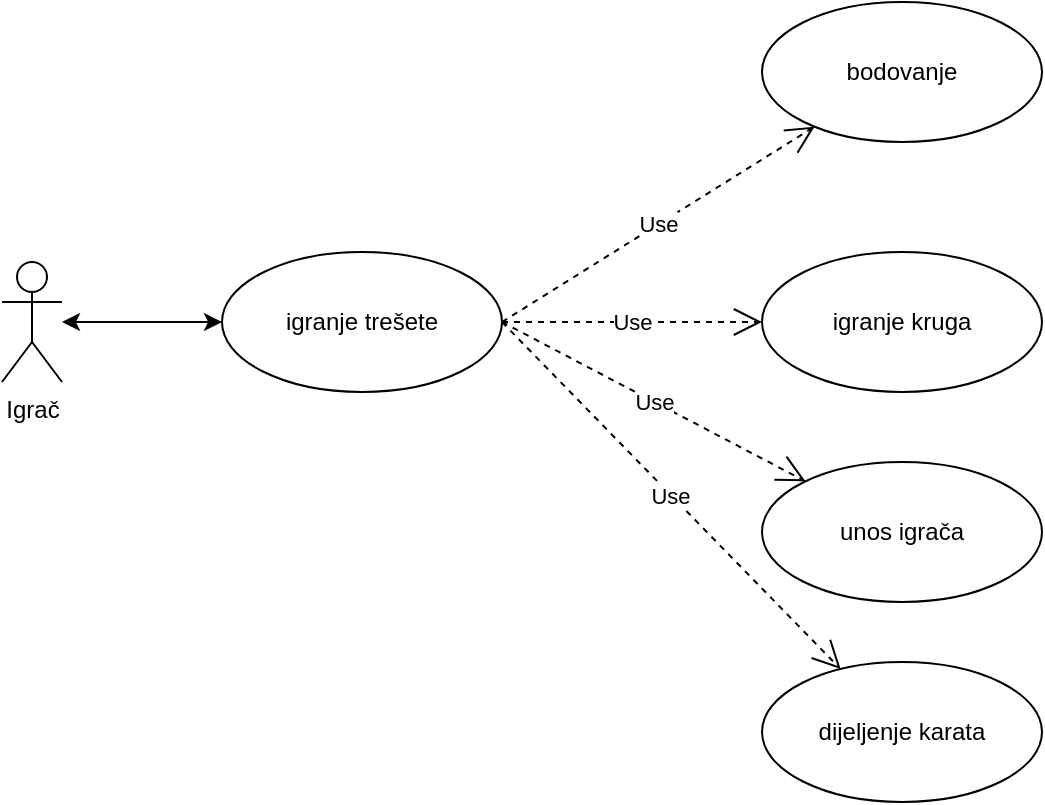<mxfile version="14.1.8" type="github" pages="3">
  <diagram id="0Fst5V195PZcNs_4YtCk" name="UseCase: igranje tresete">
    <mxGraphModel dx="1550" dy="888" grid="1" gridSize="10" guides="1" tooltips="1" connect="1" arrows="1" fold="1" page="1" pageScale="1" pageWidth="850" pageHeight="1100" math="0" shadow="0">
      <root>
        <mxCell id="0" />
        <mxCell id="1" parent="0" />
        <mxCell id="MjSA2ZEEbugR-J2bg2_--2" value="Igrač" style="shape=umlActor;verticalLabelPosition=bottom;verticalAlign=top;html=1;" parent="1" vertex="1">
          <mxGeometry x="80" y="210" width="30" height="60" as="geometry" />
        </mxCell>
        <mxCell id="MjSA2ZEEbugR-J2bg2_--4" value="igranje trešete" style="ellipse;whiteSpace=wrap;html=1;" parent="1" vertex="1">
          <mxGeometry x="190" y="205" width="140" height="70" as="geometry" />
        </mxCell>
        <mxCell id="MjSA2ZEEbugR-J2bg2_--5" value="" style="endArrow=classic;startArrow=classic;html=1;" parent="1" source="MjSA2ZEEbugR-J2bg2_--2" target="MjSA2ZEEbugR-J2bg2_--4" edge="1">
          <mxGeometry width="50" height="50" relative="1" as="geometry">
            <mxPoint x="250" y="470" as="sourcePoint" />
            <mxPoint x="300" y="420" as="targetPoint" />
          </mxGeometry>
        </mxCell>
        <mxCell id="MjSA2ZEEbugR-J2bg2_--6" value="bodovanje" style="ellipse;whiteSpace=wrap;html=1;" parent="1" vertex="1">
          <mxGeometry x="460" y="80" width="140" height="70" as="geometry" />
        </mxCell>
        <mxCell id="MjSA2ZEEbugR-J2bg2_--7" value="igranje kruga" style="ellipse;whiteSpace=wrap;html=1;" parent="1" vertex="1">
          <mxGeometry x="460" y="205" width="140" height="70" as="geometry" />
        </mxCell>
        <mxCell id="MjSA2ZEEbugR-J2bg2_--8" value="unos igrača" style="ellipse;whiteSpace=wrap;html=1;" parent="1" vertex="1">
          <mxGeometry x="460" y="310" width="140" height="70" as="geometry" />
        </mxCell>
        <mxCell id="MjSA2ZEEbugR-J2bg2_--9" value="dijeljenje karata" style="ellipse;whiteSpace=wrap;html=1;" parent="1" vertex="1">
          <mxGeometry x="460" y="410" width="140" height="70" as="geometry" />
        </mxCell>
        <mxCell id="MjSA2ZEEbugR-J2bg2_--10" value="Use" style="endArrow=open;endSize=12;dashed=1;html=1;exitX=1;exitY=0.5;exitDx=0;exitDy=0;" parent="1" source="MjSA2ZEEbugR-J2bg2_--4" target="MjSA2ZEEbugR-J2bg2_--6" edge="1">
          <mxGeometry width="160" relative="1" as="geometry">
            <mxPoint x="280" y="380" as="sourcePoint" />
            <mxPoint x="440" y="380" as="targetPoint" />
          </mxGeometry>
        </mxCell>
        <mxCell id="MjSA2ZEEbugR-J2bg2_--11" value="Use" style="endArrow=open;endSize=12;dashed=1;html=1;exitX=1;exitY=0.5;exitDx=0;exitDy=0;" parent="1" source="MjSA2ZEEbugR-J2bg2_--4" target="MjSA2ZEEbugR-J2bg2_--7" edge="1">
          <mxGeometry width="160" relative="1" as="geometry">
            <mxPoint x="340" y="250" as="sourcePoint" />
            <mxPoint x="425.197" y="175.367" as="targetPoint" />
          </mxGeometry>
        </mxCell>
        <mxCell id="MjSA2ZEEbugR-J2bg2_--12" value="Use" style="endArrow=open;endSize=12;dashed=1;html=1;exitX=1;exitY=0.5;exitDx=0;exitDy=0;" parent="1" source="MjSA2ZEEbugR-J2bg2_--4" target="MjSA2ZEEbugR-J2bg2_--8" edge="1">
          <mxGeometry width="160" relative="1" as="geometry">
            <mxPoint x="350" y="260" as="sourcePoint" />
            <mxPoint x="435.197" y="185.367" as="targetPoint" />
          </mxGeometry>
        </mxCell>
        <mxCell id="MjSA2ZEEbugR-J2bg2_--13" value="Use" style="endArrow=open;endSize=12;dashed=1;html=1;exitX=1;exitY=0.5;exitDx=0;exitDy=0;" parent="1" source="MjSA2ZEEbugR-J2bg2_--4" target="MjSA2ZEEbugR-J2bg2_--9" edge="1">
          <mxGeometry width="160" relative="1" as="geometry">
            <mxPoint x="360" y="270" as="sourcePoint" />
            <mxPoint x="445.197" y="195.367" as="targetPoint" />
          </mxGeometry>
        </mxCell>
      </root>
    </mxGraphModel>
  </diagram>
  <diagram id="ukarMKEExvuun9PaH5dM" name="Activity: igranje tresete">
    <mxGraphModel dx="1550" dy="1988" grid="1" gridSize="10" guides="1" tooltips="1" connect="1" arrows="1" fold="1" page="1" pageScale="1" pageWidth="850" pageHeight="1100" math="0" shadow="0">
      <root>
        <mxCell id="uR3n9-pZLwS0igjvZuAs-0" />
        <mxCell id="uR3n9-pZLwS0igjvZuAs-1" parent="uR3n9-pZLwS0igjvZuAs-0" />
        <mxCell id="uR3n9-pZLwS0igjvZuAs-2" value="" style="ellipse;html=1;shape=startState;fillColor=#000000;strokeColor=#ff0000;" parent="uR3n9-pZLwS0igjvZuAs-1" vertex="1">
          <mxGeometry x="260" y="-880" width="30" height="30" as="geometry" />
        </mxCell>
        <mxCell id="uR3n9-pZLwS0igjvZuAs-3" value="" style="edgeStyle=orthogonalEdgeStyle;html=1;verticalAlign=bottom;endArrow=open;endSize=8;strokeColor=#ff0000;" parent="uR3n9-pZLwS0igjvZuAs-1" source="uR3n9-pZLwS0igjvZuAs-2" edge="1">
          <mxGeometry relative="1" as="geometry">
            <mxPoint x="275" y="-780" as="targetPoint" />
          </mxGeometry>
        </mxCell>
        <mxCell id="uR3n9-pZLwS0igjvZuAs-4" value="Unos igrača" style="rounded=1;whiteSpace=wrap;html=1;arcSize=40;fontColor=#000000;fillColor=#ffffc0;strokeColor=#ff0000;" parent="uR3n9-pZLwS0igjvZuAs-1" vertex="1">
          <mxGeometry x="215" y="-790" width="120" height="40" as="geometry" />
        </mxCell>
        <mxCell id="uR3n9-pZLwS0igjvZuAs-5" value="" style="edgeStyle=orthogonalEdgeStyle;html=1;verticalAlign=bottom;endArrow=open;endSize=8;strokeColor=#ff0000;" parent="uR3n9-pZLwS0igjvZuAs-1" source="uR3n9-pZLwS0igjvZuAs-4" edge="1">
          <mxGeometry relative="1" as="geometry">
            <mxPoint x="275" y="-680" as="targetPoint" />
          </mxGeometry>
        </mxCell>
        <mxCell id="uR3n9-pZLwS0igjvZuAs-7" value="Dijeljenje karata" style="rounded=1;whiteSpace=wrap;html=1;arcSize=40;fontColor=#000000;fillColor=#ffffc0;strokeColor=#ff0000;" parent="uR3n9-pZLwS0igjvZuAs-1" vertex="1">
          <mxGeometry x="215" y="-680" width="120" height="40" as="geometry" />
        </mxCell>
        <mxCell id="uR3n9-pZLwS0igjvZuAs-8" value="" style="edgeStyle=orthogonalEdgeStyle;html=1;verticalAlign=bottom;endArrow=open;endSize=8;strokeColor=#ff0000;" parent="uR3n9-pZLwS0igjvZuAs-1" source="uR3n9-pZLwS0igjvZuAs-7" edge="1">
          <mxGeometry relative="1" as="geometry">
            <mxPoint x="275" y="-580" as="targetPoint" />
          </mxGeometry>
        </mxCell>
        <mxCell id="uR3n9-pZLwS0igjvZuAs-17" value="broj karata u ruci &amp;gt; 0" style="rhombus;whiteSpace=wrap;html=1;fillColor=#ffffc0;strokeColor=#ff0000;" parent="uR3n9-pZLwS0igjvZuAs-1" vertex="1">
          <mxGeometry x="230" y="-580" width="90" height="40" as="geometry" />
        </mxCell>
        <mxCell id="uR3n9-pZLwS0igjvZuAs-18" value="NE" style="edgeStyle=orthogonalEdgeStyle;html=1;align=left;verticalAlign=bottom;endArrow=open;endSize=8;strokeColor=#ff0000;" parent="uR3n9-pZLwS0igjvZuAs-1" source="uR3n9-pZLwS0igjvZuAs-17" target="uR3n9-pZLwS0igjvZuAs-20" edge="1">
          <mxGeometry x="-1" relative="1" as="geometry">
            <mxPoint x="420" y="-480" as="targetPoint" />
          </mxGeometry>
        </mxCell>
        <mxCell id="uR3n9-pZLwS0igjvZuAs-19" value="DA" style="edgeStyle=orthogonalEdgeStyle;html=1;align=left;verticalAlign=top;endArrow=open;endSize=8;strokeColor=#ff0000;entryX=0.5;entryY=0;entryDx=0;entryDy=0;" parent="uR3n9-pZLwS0igjvZuAs-1" source="uR3n9-pZLwS0igjvZuAs-17" target="uR3n9-pZLwS0igjvZuAs-29" edge="1">
          <mxGeometry x="-1" relative="1" as="geometry">
            <mxPoint x="280" y="-480" as="targetPoint" />
          </mxGeometry>
        </mxCell>
        <mxCell id="uR3n9-pZLwS0igjvZuAs-28" style="edgeStyle=orthogonalEdgeStyle;rounded=0;orthogonalLoop=1;jettySize=auto;html=1;exitX=0.5;exitY=1;exitDx=0;exitDy=0;entryX=0.5;entryY=0;entryDx=0;entryDy=0;" parent="uR3n9-pZLwS0igjvZuAs-1" source="uR3n9-pZLwS0igjvZuAs-20" target="uR3n9-pZLwS0igjvZuAs-21" edge="1">
          <mxGeometry relative="1" as="geometry" />
        </mxCell>
        <mxCell id="uR3n9-pZLwS0igjvZuAs-20" value="Bodovanje" style="rounded=1;whiteSpace=wrap;html=1;arcSize=40;fontColor=#000000;fillColor=#ffffc0;strokeColor=#ff0000;" parent="uR3n9-pZLwS0igjvZuAs-1" vertex="1">
          <mxGeometry x="400" y="-470" width="120" height="40" as="geometry" />
        </mxCell>
        <mxCell id="uR3n9-pZLwS0igjvZuAs-21" value="" style="ellipse;html=1;shape=endState;fillColor=#000000;strokeColor=#ff0000;" parent="uR3n9-pZLwS0igjvZuAs-1" vertex="1">
          <mxGeometry x="445" y="-390" width="30" height="30" as="geometry" />
        </mxCell>
        <mxCell id="uR3n9-pZLwS0igjvZuAs-31" style="edgeStyle=orthogonalEdgeStyle;rounded=0;orthogonalLoop=1;jettySize=auto;html=1;exitX=0;exitY=0.5;exitDx=0;exitDy=0;entryX=0;entryY=0.5;entryDx=0;entryDy=0;" parent="uR3n9-pZLwS0igjvZuAs-1" source="uR3n9-pZLwS0igjvZuAs-29" target="uR3n9-pZLwS0igjvZuAs-17" edge="1">
          <mxGeometry relative="1" as="geometry">
            <Array as="points">
              <mxPoint x="140" y="-460" />
              <mxPoint x="140" y="-560" />
            </Array>
          </mxGeometry>
        </mxCell>
        <mxCell id="uR3n9-pZLwS0igjvZuAs-29" value="Igranje ruke" style="rounded=1;whiteSpace=wrap;html=1;arcSize=40;fontColor=#000000;fillColor=#ffffc0;strokeColor=#ff0000;" parent="uR3n9-pZLwS0igjvZuAs-1" vertex="1">
          <mxGeometry x="215" y="-470" width="120" height="40" as="geometry" />
        </mxCell>
      </root>
    </mxGraphModel>
  </diagram>
  <diagram id="A4jbQiV3eGs2_ku9hFZB" name="Activity: unos igrača">
    <mxGraphModel dx="524" dy="880" grid="1" gridSize="10" guides="1" tooltips="1" connect="1" arrows="1" fold="1" page="1" pageScale="1" pageWidth="850" pageHeight="1100" math="0" shadow="0">
      <root>
        <mxCell id="LcD0vWBmEG_A1QQOMy2T-0" />
        <mxCell id="LcD0vWBmEG_A1QQOMy2T-1" parent="LcD0vWBmEG_A1QQOMy2T-0" />
        <mxCell id="mHA6iVFtKjecBAaBGiXy-0" value="" style="ellipse;html=1;shape=startState;fillColor=#000000;strokeColor=#ff0000;" vertex="1" parent="LcD0vWBmEG_A1QQOMy2T-1">
          <mxGeometry x="240" y="60" width="30" height="30" as="geometry" />
        </mxCell>
        <mxCell id="mHA6iVFtKjecBAaBGiXy-1" value="" style="edgeStyle=orthogonalEdgeStyle;html=1;verticalAlign=bottom;endArrow=open;endSize=8;strokeColor=#ff0000;" edge="1" source="mHA6iVFtKjecBAaBGiXy-0" parent="LcD0vWBmEG_A1QQOMy2T-1">
          <mxGeometry relative="1" as="geometry">
            <mxPoint x="255" y="150" as="targetPoint" />
          </mxGeometry>
        </mxCell>
        <mxCell id="mHA6iVFtKjecBAaBGiXy-2" value="Activity" style="rounded=1;whiteSpace=wrap;html=1;arcSize=40;fontColor=#000000;fillColor=#ffffc0;strokeColor=#ff0000;" vertex="1" parent="LcD0vWBmEG_A1QQOMy2T-1">
          <mxGeometry x="195" y="150" width="120" height="40" as="geometry" />
        </mxCell>
        <mxCell id="mHA6iVFtKjecBAaBGiXy-3" value="" style="edgeStyle=orthogonalEdgeStyle;html=1;verticalAlign=bottom;endArrow=open;endSize=8;strokeColor=#ff0000;" edge="1" source="mHA6iVFtKjecBAaBGiXy-2" parent="LcD0vWBmEG_A1QQOMy2T-1">
          <mxGeometry relative="1" as="geometry">
            <mxPoint x="255" y="250" as="targetPoint" />
          </mxGeometry>
        </mxCell>
      </root>
    </mxGraphModel>
  </diagram>
</mxfile>
